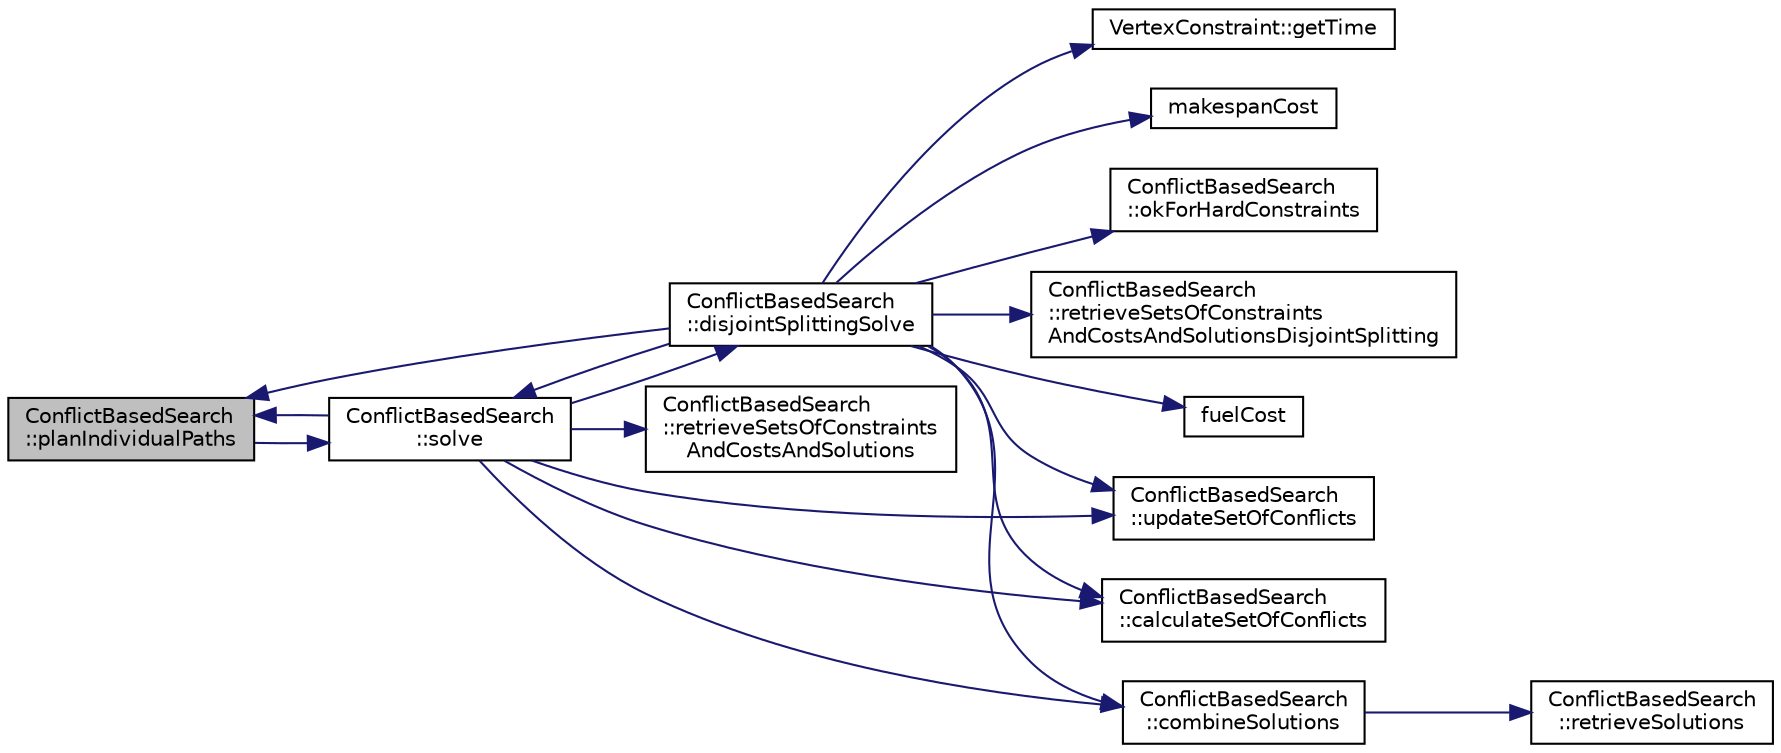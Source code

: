 digraph "ConflictBasedSearch::planIndividualPaths"
{
 // INTERACTIVE_SVG=YES
 // LATEX_PDF_SIZE
  edge [fontname="Helvetica",fontsize="10",labelfontname="Helvetica",labelfontsize="10"];
  node [fontname="Helvetica",fontsize="10",shape=record];
  rankdir="LR";
  Node1 [label="ConflictBasedSearch\l::planIndividualPaths",height=0.2,width=0.4,color="black", fillcolor="grey75", style="filled", fontcolor="black",tooltip=" "];
  Node1 -> Node2 [color="midnightblue",fontsize="10",style="solid",fontname="Helvetica"];
  Node2 [label="ConflictBasedSearch\l::solve",height=0.2,width=0.4,color="black", fillcolor="white", style="filled",URL="$classConflictBasedSearch.html#a6aadc55f462faad9ce67903a59b96c62",tooltip=" "];
  Node2 -> Node3 [color="midnightblue",fontsize="10",style="solid",fontname="Helvetica"];
  Node3 [label="ConflictBasedSearch\l::calculateSetOfConflicts",height=0.2,width=0.4,color="black", fillcolor="white", style="filled",URL="$classConflictBasedSearch.html#a6070f03e97d9e3ea822f5ed1a0bfe9a1",tooltip=" "];
  Node2 -> Node4 [color="midnightblue",fontsize="10",style="solid",fontname="Helvetica"];
  Node4 [label="ConflictBasedSearch\l::combineSolutions",height=0.2,width=0.4,color="black", fillcolor="white", style="filled",URL="$classConflictBasedSearch.html#a6d17a328ed4bd26bf58503a87761164c",tooltip=" "];
  Node4 -> Node5 [color="midnightblue",fontsize="10",style="solid",fontname="Helvetica"];
  Node5 [label="ConflictBasedSearch\l::retrieveSolutions",height=0.2,width=0.4,color="black", fillcolor="white", style="filled",URL="$classConflictBasedSearch.html#a3a9f295491df3b7ceec1b1d2ce7bacf3",tooltip=" "];
  Node2 -> Node6 [color="midnightblue",fontsize="10",style="solid",fontname="Helvetica"];
  Node6 [label="ConflictBasedSearch\l::disjointSplittingSolve",height=0.2,width=0.4,color="black", fillcolor="white", style="filled",URL="$classConflictBasedSearch.html#a1e9a1fbd7e074039fee97bc5ad4c6b55",tooltip=" "];
  Node6 -> Node3 [color="midnightblue",fontsize="10",style="solid",fontname="Helvetica"];
  Node6 -> Node4 [color="midnightblue",fontsize="10",style="solid",fontname="Helvetica"];
  Node6 -> Node7 [color="midnightblue",fontsize="10",style="solid",fontname="Helvetica"];
  Node7 [label="fuelCost",height=0.2,width=0.4,color="black", fillcolor="white", style="filled",URL="$Solution_8cpp.html#a1668e5fa72e047531e95f29f5deaf233",tooltip=" "];
  Node6 -> Node8 [color="midnightblue",fontsize="10",style="solid",fontname="Helvetica"];
  Node8 [label="VertexConstraint::getTime",height=0.2,width=0.4,color="black", fillcolor="white", style="filled",URL="$classVertexConstraint.html#ae4a5ede3e21dcbc4dec0060a90682c15",tooltip=" "];
  Node6 -> Node9 [color="midnightblue",fontsize="10",style="solid",fontname="Helvetica"];
  Node9 [label="makespanCost",height=0.2,width=0.4,color="black", fillcolor="white", style="filled",URL="$Solution_8cpp.html#a88b7fad200133f09ed5879a14d0171c6",tooltip=" "];
  Node6 -> Node10 [color="midnightblue",fontsize="10",style="solid",fontname="Helvetica"];
  Node10 [label="ConflictBasedSearch\l::okForHardConstraints",height=0.2,width=0.4,color="black", fillcolor="white", style="filled",URL="$classConflictBasedSearch.html#a9a97b362b4e2df901352732921975454",tooltip=" "];
  Node6 -> Node1 [color="midnightblue",fontsize="10",style="solid",fontname="Helvetica"];
  Node6 -> Node11 [color="midnightblue",fontsize="10",style="solid",fontname="Helvetica"];
  Node11 [label="ConflictBasedSearch\l::retrieveSetsOfConstraints\lAndCostsAndSolutionsDisjointSplitting",height=0.2,width=0.4,color="black", fillcolor="white", style="filled",URL="$classConflictBasedSearch.html#aeea91c6d2aa04bbd44b4f6a1382d81d4",tooltip=" "];
  Node6 -> Node2 [color="midnightblue",fontsize="10",style="solid",fontname="Helvetica"];
  Node6 -> Node12 [color="midnightblue",fontsize="10",style="solid",fontname="Helvetica"];
  Node12 [label="ConflictBasedSearch\l::updateSetOfConflicts",height=0.2,width=0.4,color="black", fillcolor="white", style="filled",URL="$classConflictBasedSearch.html#a727a9172ea3f3fbf4eca9f247d3f5356",tooltip=" "];
  Node2 -> Node1 [color="midnightblue",fontsize="10",style="solid",fontname="Helvetica"];
  Node2 -> Node13 [color="midnightblue",fontsize="10",style="solid",fontname="Helvetica"];
  Node13 [label="ConflictBasedSearch\l::retrieveSetsOfConstraints\lAndCostsAndSolutions",height=0.2,width=0.4,color="black", fillcolor="white", style="filled",URL="$classConflictBasedSearch.html#adfcf0b5e67e17a8eada77fed4ed4ea20",tooltip=" "];
  Node2 -> Node12 [color="midnightblue",fontsize="10",style="solid",fontname="Helvetica"];
}

